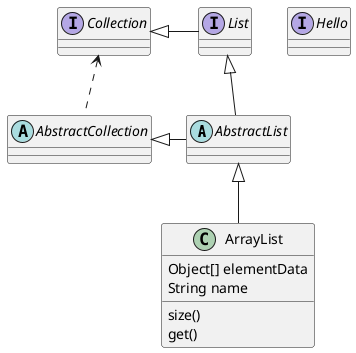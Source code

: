 @startuml

abstract class AbstractList
abstract AbstractCollection
interface List
interface Collection
interface  Hello
List <|-- AbstractList
Collection <..AbstractCollection

Collection <|- List
AbstractCollection <|- AbstractList
AbstractList <|-- ArrayList

class ArrayList {
Object[] elementData
size()
String name
get()
}



@enduml